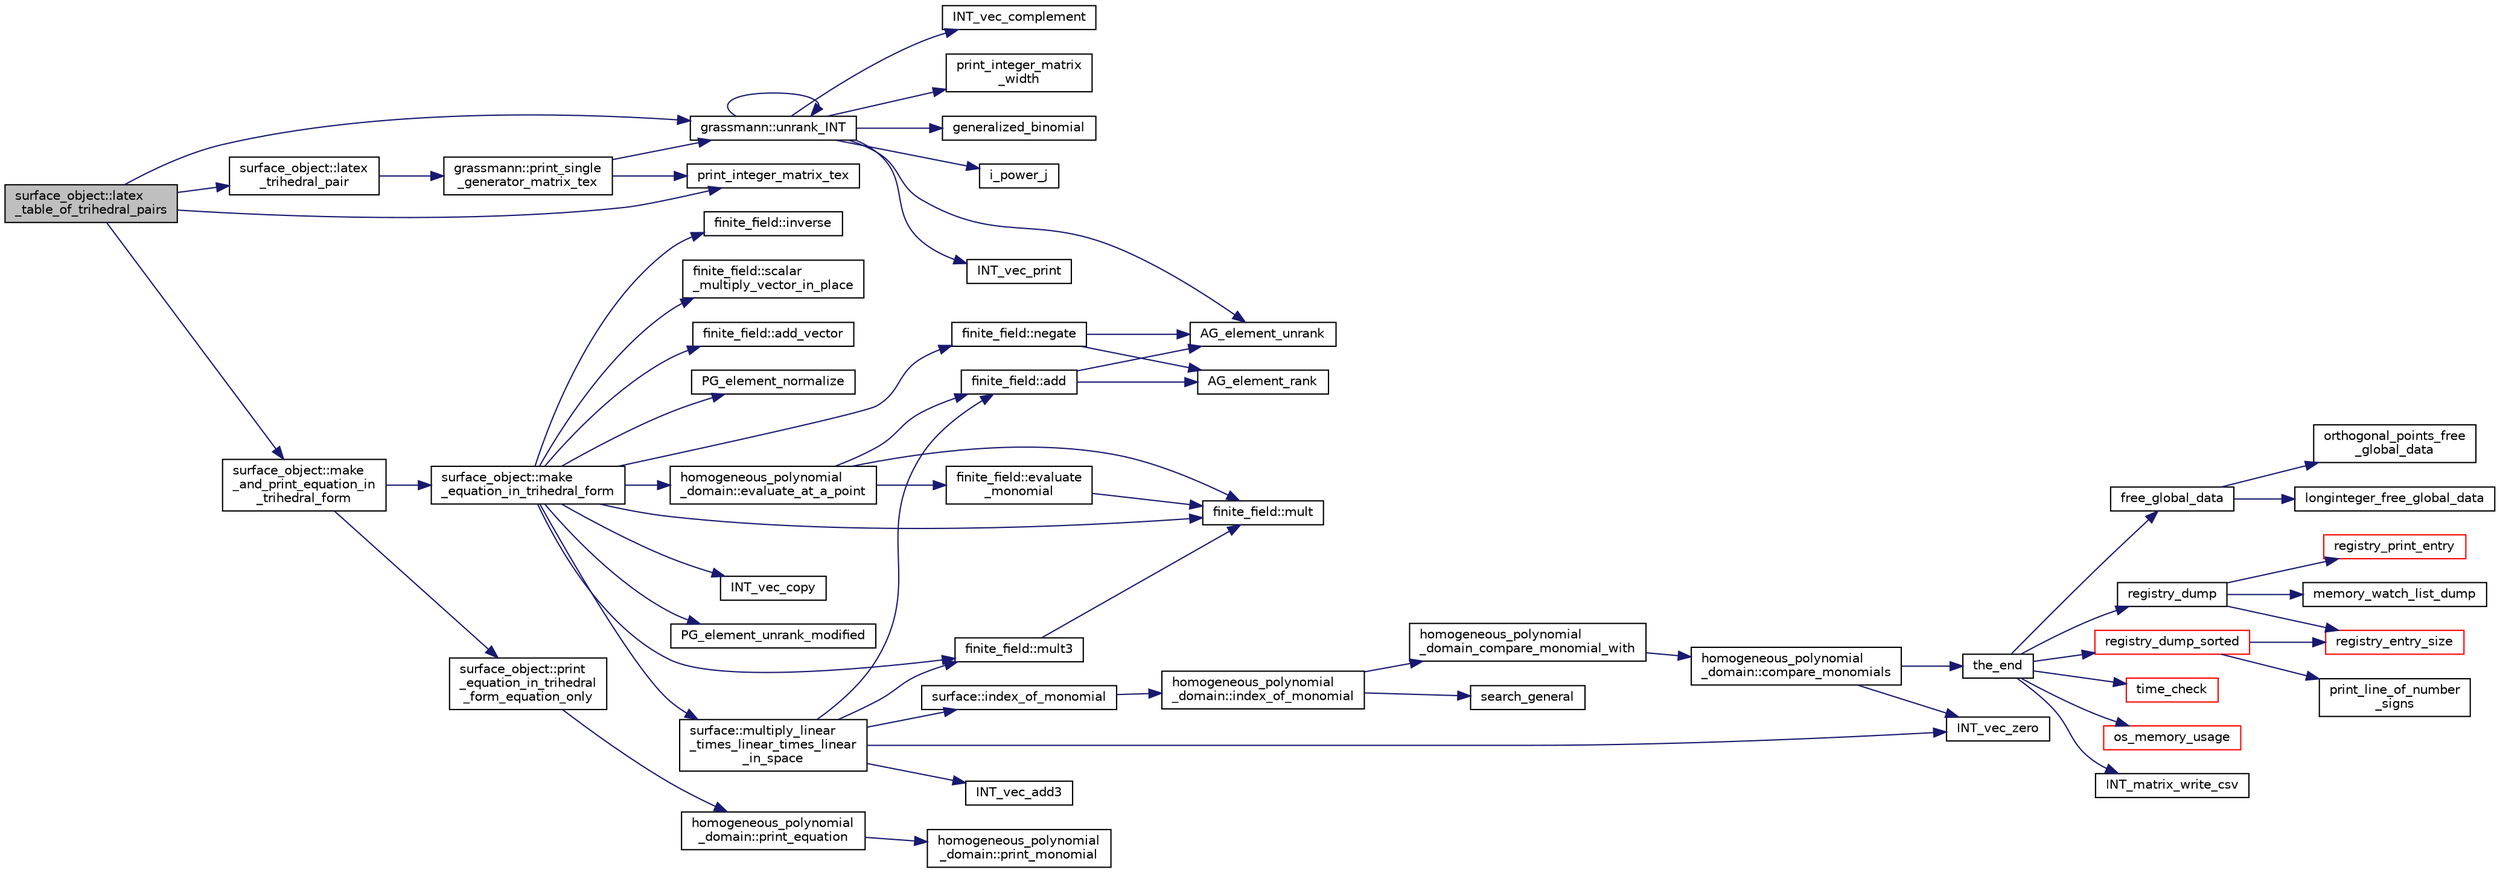 digraph "surface_object::latex_table_of_trihedral_pairs"
{
  edge [fontname="Helvetica",fontsize="10",labelfontname="Helvetica",labelfontsize="10"];
  node [fontname="Helvetica",fontsize="10",shape=record];
  rankdir="LR";
  Node1536 [label="surface_object::latex\l_table_of_trihedral_pairs",height=0.2,width=0.4,color="black", fillcolor="grey75", style="filled", fontcolor="black"];
  Node1536 -> Node1537 [color="midnightblue",fontsize="10",style="solid",fontname="Helvetica"];
  Node1537 [label="surface_object::latex\l_trihedral_pair",height=0.2,width=0.4,color="black", fillcolor="white", style="filled",URL="$df/df8/classsurface__object.html#ae5f992f6e9c83b63306dbec1ce0ea7b9"];
  Node1537 -> Node1538 [color="midnightblue",fontsize="10",style="solid",fontname="Helvetica"];
  Node1538 [label="grassmann::print_single\l_generator_matrix_tex",height=0.2,width=0.4,color="black", fillcolor="white", style="filled",URL="$df/d02/classgrassmann.html#aac233f873cf4090359aab75e9604a573"];
  Node1538 -> Node1539 [color="midnightblue",fontsize="10",style="solid",fontname="Helvetica"];
  Node1539 [label="grassmann::unrank_INT",height=0.2,width=0.4,color="black", fillcolor="white", style="filled",URL="$df/d02/classgrassmann.html#a32079405b95a6da2ba1420567d762d64"];
  Node1539 -> Node1540 [color="midnightblue",fontsize="10",style="solid",fontname="Helvetica"];
  Node1540 [label="generalized_binomial",height=0.2,width=0.4,color="black", fillcolor="white", style="filled",URL="$d2/d7c/combinatorics_8_c.html#a24762dc22e45175d18ec1ec1d2556ae8"];
  Node1539 -> Node1541 [color="midnightblue",fontsize="10",style="solid",fontname="Helvetica"];
  Node1541 [label="i_power_j",height=0.2,width=0.4,color="black", fillcolor="white", style="filled",URL="$de/dc5/algebra__and__number__theory_8h.html#a39b321523e8957d701618bb5cac542b5"];
  Node1539 -> Node1542 [color="midnightblue",fontsize="10",style="solid",fontname="Helvetica"];
  Node1542 [label="AG_element_unrank",height=0.2,width=0.4,color="black", fillcolor="white", style="filled",URL="$d4/d67/geometry_8h.html#a4a33b86c87b2879b97cfa1327abe2885"];
  Node1539 -> Node1543 [color="midnightblue",fontsize="10",style="solid",fontname="Helvetica"];
  Node1543 [label="INT_vec_print",height=0.2,width=0.4,color="black", fillcolor="white", style="filled",URL="$df/dbf/sajeeb_8_c.html#a79a5901af0b47dd0d694109543c027fe"];
  Node1539 -> Node1539 [color="midnightblue",fontsize="10",style="solid",fontname="Helvetica"];
  Node1539 -> Node1544 [color="midnightblue",fontsize="10",style="solid",fontname="Helvetica"];
  Node1544 [label="INT_vec_complement",height=0.2,width=0.4,color="black", fillcolor="white", style="filled",URL="$d5/db4/io__and__os_8h.html#a2a0a724647575fcd3090c763985eb81a"];
  Node1539 -> Node1545 [color="midnightblue",fontsize="10",style="solid",fontname="Helvetica"];
  Node1545 [label="print_integer_matrix\l_width",height=0.2,width=0.4,color="black", fillcolor="white", style="filled",URL="$d5/db4/io__and__os_8h.html#aa78f3e73fc2179251bd15adbcc31573f"];
  Node1538 -> Node1546 [color="midnightblue",fontsize="10",style="solid",fontname="Helvetica"];
  Node1546 [label="print_integer_matrix_tex",height=0.2,width=0.4,color="black", fillcolor="white", style="filled",URL="$d5/db4/io__and__os_8h.html#aef00fc6ceb34669a3d92944906509bd1"];
  Node1536 -> Node1547 [color="midnightblue",fontsize="10",style="solid",fontname="Helvetica"];
  Node1547 [label="surface_object::make\l_and_print_equation_in\l_trihedral_form",height=0.2,width=0.4,color="black", fillcolor="white", style="filled",URL="$df/df8/classsurface__object.html#a02b3921d146d4b171a0f5e45e08cd8fc"];
  Node1547 -> Node1548 [color="midnightblue",fontsize="10",style="solid",fontname="Helvetica"];
  Node1548 [label="surface_object::make\l_equation_in_trihedral_form",height=0.2,width=0.4,color="black", fillcolor="white", style="filled",URL="$df/df8/classsurface__object.html#a27fe2b23c959d65da1c1cac88a38ca08"];
  Node1548 -> Node1549 [color="midnightblue",fontsize="10",style="solid",fontname="Helvetica"];
  Node1549 [label="INT_vec_copy",height=0.2,width=0.4,color="black", fillcolor="white", style="filled",URL="$df/dbf/sajeeb_8_c.html#ac2d875e27e009af6ec04d17254d11075"];
  Node1548 -> Node1550 [color="midnightblue",fontsize="10",style="solid",fontname="Helvetica"];
  Node1550 [label="PG_element_unrank_modified",height=0.2,width=0.4,color="black", fillcolor="white", style="filled",URL="$d4/d67/geometry_8h.html#a83ae9b605d496f6a90345303f6efae64"];
  Node1548 -> Node1551 [color="midnightblue",fontsize="10",style="solid",fontname="Helvetica"];
  Node1551 [label="homogeneous_polynomial\l_domain::evaluate_at_a_point",height=0.2,width=0.4,color="black", fillcolor="white", style="filled",URL="$d2/da7/classhomogeneous__polynomial__domain.html#ad3989698a38d04fc319162c376fe6343"];
  Node1551 -> Node1552 [color="midnightblue",fontsize="10",style="solid",fontname="Helvetica"];
  Node1552 [label="finite_field::evaluate\l_monomial",height=0.2,width=0.4,color="black", fillcolor="white", style="filled",URL="$df/d5a/classfinite__field.html#a13f9d419956a9168a65788b32839c7f2"];
  Node1552 -> Node1553 [color="midnightblue",fontsize="10",style="solid",fontname="Helvetica"];
  Node1553 [label="finite_field::mult",height=0.2,width=0.4,color="black", fillcolor="white", style="filled",URL="$df/d5a/classfinite__field.html#a24fb5917aa6d4d656fd855b7f44a13b0"];
  Node1551 -> Node1553 [color="midnightblue",fontsize="10",style="solid",fontname="Helvetica"];
  Node1551 -> Node1554 [color="midnightblue",fontsize="10",style="solid",fontname="Helvetica"];
  Node1554 [label="finite_field::add",height=0.2,width=0.4,color="black", fillcolor="white", style="filled",URL="$df/d5a/classfinite__field.html#a8f12328a27500f3c7be0c849ebbc9d14"];
  Node1554 -> Node1542 [color="midnightblue",fontsize="10",style="solid",fontname="Helvetica"];
  Node1554 -> Node1555 [color="midnightblue",fontsize="10",style="solid",fontname="Helvetica"];
  Node1555 [label="AG_element_rank",height=0.2,width=0.4,color="black", fillcolor="white", style="filled",URL="$d4/d67/geometry_8h.html#ab2ac908d07dd8038fd996e26bdc75c17"];
  Node1548 -> Node1556 [color="midnightblue",fontsize="10",style="solid",fontname="Helvetica"];
  Node1556 [label="finite_field::mult3",height=0.2,width=0.4,color="black", fillcolor="white", style="filled",URL="$df/d5a/classfinite__field.html#a8075bbc643e9198c0a8f1d1eaa2faee3"];
  Node1556 -> Node1553 [color="midnightblue",fontsize="10",style="solid",fontname="Helvetica"];
  Node1548 -> Node1557 [color="midnightblue",fontsize="10",style="solid",fontname="Helvetica"];
  Node1557 [label="finite_field::negate",height=0.2,width=0.4,color="black", fillcolor="white", style="filled",URL="$df/d5a/classfinite__field.html#aa9d798298f25d4a9262b5bc5f1733e31"];
  Node1557 -> Node1542 [color="midnightblue",fontsize="10",style="solid",fontname="Helvetica"];
  Node1557 -> Node1555 [color="midnightblue",fontsize="10",style="solid",fontname="Helvetica"];
  Node1548 -> Node1558 [color="midnightblue",fontsize="10",style="solid",fontname="Helvetica"];
  Node1558 [label="finite_field::inverse",height=0.2,width=0.4,color="black", fillcolor="white", style="filled",URL="$df/d5a/classfinite__field.html#a69f2a12c01e70b7ce2d115c5221c9cdd"];
  Node1548 -> Node1553 [color="midnightblue",fontsize="10",style="solid",fontname="Helvetica"];
  Node1548 -> Node1559 [color="midnightblue",fontsize="10",style="solid",fontname="Helvetica"];
  Node1559 [label="surface::multiply_linear\l_times_linear_times_linear\l_in_space",height=0.2,width=0.4,color="black", fillcolor="white", style="filled",URL="$d5/d88/classsurface.html#abcbac4f9bd652897db85be7bf17abf62"];
  Node1559 -> Node1560 [color="midnightblue",fontsize="10",style="solid",fontname="Helvetica"];
  Node1560 [label="INT_vec_zero",height=0.2,width=0.4,color="black", fillcolor="white", style="filled",URL="$df/dbf/sajeeb_8_c.html#aa8c9c7977203577026080f546fe4980f"];
  Node1559 -> Node1556 [color="midnightblue",fontsize="10",style="solid",fontname="Helvetica"];
  Node1559 -> Node1561 [color="midnightblue",fontsize="10",style="solid",fontname="Helvetica"];
  Node1561 [label="INT_vec_add3",height=0.2,width=0.4,color="black", fillcolor="white", style="filled",URL="$d5/db4/io__and__os_8h.html#a5fb9f390a6d5ff2af38251ee134f12cf"];
  Node1559 -> Node1562 [color="midnightblue",fontsize="10",style="solid",fontname="Helvetica"];
  Node1562 [label="surface::index_of_monomial",height=0.2,width=0.4,color="black", fillcolor="white", style="filled",URL="$d5/d88/classsurface.html#a121f8ba1f05712475aa758f7152f4ce5"];
  Node1562 -> Node1563 [color="midnightblue",fontsize="10",style="solid",fontname="Helvetica"];
  Node1563 [label="homogeneous_polynomial\l_domain::index_of_monomial",height=0.2,width=0.4,color="black", fillcolor="white", style="filled",URL="$d2/da7/classhomogeneous__polynomial__domain.html#a3fad3fb2b940014fcfece1cebfbfa3ae"];
  Node1563 -> Node1564 [color="midnightblue",fontsize="10",style="solid",fontname="Helvetica"];
  Node1564 [label="search_general",height=0.2,width=0.4,color="black", fillcolor="white", style="filled",URL="$d5/de2/foundations_2data__structures_2data__structures_8h.html#a9377e1012d2575d9cb22787cecf71eec"];
  Node1563 -> Node1565 [color="midnightblue",fontsize="10",style="solid",fontname="Helvetica"];
  Node1565 [label="homogeneous_polynomial\l_domain_compare_monomial_with",height=0.2,width=0.4,color="black", fillcolor="white", style="filled",URL="$dd/db5/homogeneous__polynomial__domain_8_c.html#a0a0f8d40815145e0aceceabebad8d63d"];
  Node1565 -> Node1566 [color="midnightblue",fontsize="10",style="solid",fontname="Helvetica"];
  Node1566 [label="homogeneous_polynomial\l_domain::compare_monomials",height=0.2,width=0.4,color="black", fillcolor="white", style="filled",URL="$d2/da7/classhomogeneous__polynomial__domain.html#a05c5959cb62502954c9cf93a85b8c019"];
  Node1566 -> Node1560 [color="midnightblue",fontsize="10",style="solid",fontname="Helvetica"];
  Node1566 -> Node1567 [color="midnightblue",fontsize="10",style="solid",fontname="Helvetica"];
  Node1567 [label="the_end",height=0.2,width=0.4,color="black", fillcolor="white", style="filled",URL="$d9/d60/discreta_8h.html#a3ebbd3ccb665a9f78deaa7408577b60c"];
  Node1567 -> Node1568 [color="midnightblue",fontsize="10",style="solid",fontname="Helvetica"];
  Node1568 [label="free_global_data",height=0.2,width=0.4,color="black", fillcolor="white", style="filled",URL="$d3/dfb/discreta__global_8_c.html#a6bd9eb050090f8cf1e92db88a459cc28"];
  Node1568 -> Node1569 [color="midnightblue",fontsize="10",style="solid",fontname="Helvetica"];
  Node1569 [label="orthogonal_points_free\l_global_data",height=0.2,width=0.4,color="black", fillcolor="white", style="filled",URL="$d4/d67/geometry_8h.html#a9ff48c751a12182f1cc6ee384f80aa0b"];
  Node1568 -> Node1570 [color="midnightblue",fontsize="10",style="solid",fontname="Helvetica"];
  Node1570 [label="longinteger_free_global_data",height=0.2,width=0.4,color="black", fillcolor="white", style="filled",URL="$de/dc5/algebra__and__number__theory_8h.html#a6160ced6b3ffc2765c111f7d4f94ed42"];
  Node1567 -> Node1571 [color="midnightblue",fontsize="10",style="solid",fontname="Helvetica"];
  Node1571 [label="registry_dump",height=0.2,width=0.4,color="black", fillcolor="white", style="filled",URL="$d5/db4/io__and__os_8h.html#a8ad65cbe10865661e8bafd6be2164955"];
  Node1571 -> Node1572 [color="midnightblue",fontsize="10",style="solid",fontname="Helvetica"];
  Node1572 [label="registry_print_entry",height=0.2,width=0.4,color="red", fillcolor="white", style="filled",URL="$df/d84/foundations_2io__and__os_2memory_8_c.html#a2b54b210ed9aae58085d1ef7fa3bcbff"];
  Node1571 -> Node1576 [color="midnightblue",fontsize="10",style="solid",fontname="Helvetica"];
  Node1576 [label="registry_entry_size",height=0.2,width=0.4,color="red", fillcolor="white", style="filled",URL="$df/d84/foundations_2io__and__os_2memory_8_c.html#abb7fc0eff582133f5bd8a7cbd78d742b"];
  Node1571 -> Node1578 [color="midnightblue",fontsize="10",style="solid",fontname="Helvetica"];
  Node1578 [label="memory_watch_list_dump",height=0.2,width=0.4,color="black", fillcolor="white", style="filled",URL="$df/d84/foundations_2io__and__os_2memory_8_c.html#ad0967d55a42071e28f50be4fbe7893bd"];
  Node1567 -> Node1579 [color="midnightblue",fontsize="10",style="solid",fontname="Helvetica"];
  Node1579 [label="registry_dump_sorted",height=0.2,width=0.4,color="red", fillcolor="white", style="filled",URL="$d5/db4/io__and__os_8h.html#aa28c9ee8650332ad2d526d5eb4fae48e"];
  Node1579 -> Node1580 [color="midnightblue",fontsize="10",style="solid",fontname="Helvetica"];
  Node1580 [label="print_line_of_number\l_signs",height=0.2,width=0.4,color="black", fillcolor="white", style="filled",URL="$d5/db4/io__and__os_8h.html#a59b640c1f8b0040f26fa06b641191105"];
  Node1579 -> Node1576 [color="midnightblue",fontsize="10",style="solid",fontname="Helvetica"];
  Node1567 -> Node1587 [color="midnightblue",fontsize="10",style="solid",fontname="Helvetica"];
  Node1587 [label="time_check",height=0.2,width=0.4,color="red", fillcolor="white", style="filled",URL="$d9/d60/discreta_8h.html#a04d64356f0c7cb798e55daec998c527e"];
  Node1567 -> Node1592 [color="midnightblue",fontsize="10",style="solid",fontname="Helvetica"];
  Node1592 [label="os_memory_usage",height=0.2,width=0.4,color="red", fillcolor="white", style="filled",URL="$d5/db4/io__and__os_8h.html#a5d6ab4b80c58e5d8bdb0fd1625709d0b"];
  Node1567 -> Node1594 [color="midnightblue",fontsize="10",style="solid",fontname="Helvetica"];
  Node1594 [label="INT_matrix_write_csv",height=0.2,width=0.4,color="black", fillcolor="white", style="filled",URL="$d5/db4/io__and__os_8h.html#a57604af509e1d43e918fd38e5f4ee96f"];
  Node1559 -> Node1554 [color="midnightblue",fontsize="10",style="solid",fontname="Helvetica"];
  Node1548 -> Node1595 [color="midnightblue",fontsize="10",style="solid",fontname="Helvetica"];
  Node1595 [label="finite_field::scalar\l_multiply_vector_in_place",height=0.2,width=0.4,color="black", fillcolor="white", style="filled",URL="$df/d5a/classfinite__field.html#ab9b0987ee489bda0ad9027bbe3b3a930"];
  Node1548 -> Node1596 [color="midnightblue",fontsize="10",style="solid",fontname="Helvetica"];
  Node1596 [label="finite_field::add_vector",height=0.2,width=0.4,color="black", fillcolor="white", style="filled",URL="$df/d5a/classfinite__field.html#a23252c462d48cc21895de6fcc0cbb59f"];
  Node1548 -> Node1597 [color="midnightblue",fontsize="10",style="solid",fontname="Helvetica"];
  Node1597 [label="PG_element_normalize",height=0.2,width=0.4,color="black", fillcolor="white", style="filled",URL="$d4/d67/geometry_8h.html#a5a4c3c1158bad6bab0d786c616bd0996"];
  Node1547 -> Node1598 [color="midnightblue",fontsize="10",style="solid",fontname="Helvetica"];
  Node1598 [label="surface_object::print\l_equation_in_trihedral\l_form_equation_only",height=0.2,width=0.4,color="black", fillcolor="white", style="filled",URL="$df/df8/classsurface__object.html#ae570775863861dbf2127f755b9c886bd"];
  Node1598 -> Node1599 [color="midnightblue",fontsize="10",style="solid",fontname="Helvetica"];
  Node1599 [label="homogeneous_polynomial\l_domain::print_equation",height=0.2,width=0.4,color="black", fillcolor="white", style="filled",URL="$d2/da7/classhomogeneous__polynomial__domain.html#a39fe7da58a442801d7c8be1121a57bfe"];
  Node1599 -> Node1600 [color="midnightblue",fontsize="10",style="solid",fontname="Helvetica"];
  Node1600 [label="homogeneous_polynomial\l_domain::print_monomial",height=0.2,width=0.4,color="black", fillcolor="white", style="filled",URL="$d2/da7/classhomogeneous__polynomial__domain.html#aba45b13898b259a147e45bf92a622fd8"];
  Node1536 -> Node1539 [color="midnightblue",fontsize="10",style="solid",fontname="Helvetica"];
  Node1536 -> Node1546 [color="midnightblue",fontsize="10",style="solid",fontname="Helvetica"];
}
